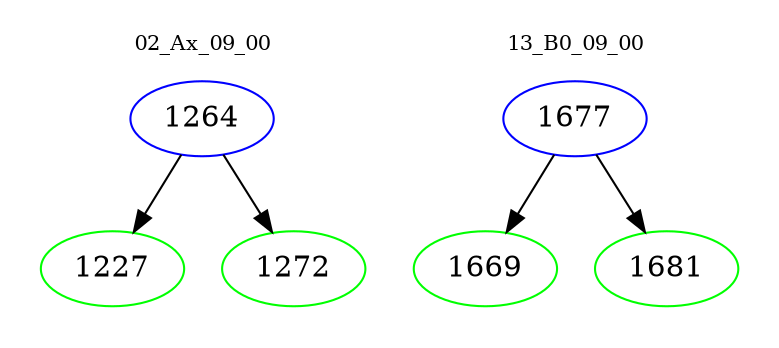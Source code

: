 digraph{
subgraph cluster_0 {
color = white
label = "02_Ax_09_00";
fontsize=10;
T0_1264 [label="1264", color="blue"]
T0_1264 -> T0_1227 [color="black"]
T0_1227 [label="1227", color="green"]
T0_1264 -> T0_1272 [color="black"]
T0_1272 [label="1272", color="green"]
}
subgraph cluster_1 {
color = white
label = "13_B0_09_00";
fontsize=10;
T1_1677 [label="1677", color="blue"]
T1_1677 -> T1_1669 [color="black"]
T1_1669 [label="1669", color="green"]
T1_1677 -> T1_1681 [color="black"]
T1_1681 [label="1681", color="green"]
}
}
